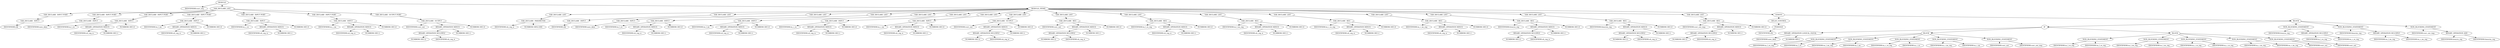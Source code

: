 digraph G {	
ranksep=.25;
	0 [label="MODULE"];
	1 [label="IDENTIFIERS:corr_seq"];
	0 -> 1;
	2 [label="VAR_DECLARE_LIST"];
	0 -> 2;
	3 [label="VAR_DECLARE  INPUT PORT"];
	2 -> 3;
	4 [label="VAR_DECLARE  INPUT"];
	3 -> 4;
	5 [label="IDENTIFIERS:clk"];
	4 -> 5;
	16 [label="VAR_DECLARE  INPUT PORT"];
	2 -> 16;
	17 [label="VAR_DECLARE  INPUT"];
	16 -> 17;
	18 [label="IDENTIFIERS:new_data"];
	17 -> 18;
	29 [label="VAR_DECLARE  INPUT PORT"];
	2 -> 29;
	30 [label="VAR_DECLARE  INPUT"];
	29 -> 30;
	31 [label="IDENTIFIERS:in_l_re"];
	30 -> 31;
	32 [label="BINARY_OPERATION MINUS"];
	30 -> 32;
	33 [label="IDENTIFIERS:sh_reg_w"];
	32 -> 33;
	34 [label="NUMBERS DEC:1"];
	32 -> 34;
	35 [label="NUMBERS DEC:0"];
	30 -> 35;
	44 [label="VAR_DECLARE  INPUT PORT"];
	2 -> 44;
	45 [label="VAR_DECLARE  INPUT"];
	44 -> 45;
	46 [label="IDENTIFIERS:in_l_im"];
	45 -> 46;
	47 [label="BINARY_OPERATION MINUS"];
	45 -> 47;
	48 [label="IDENTIFIERS:sh_reg_w"];
	47 -> 48;
	49 [label="NUMBERS DEC:1"];
	47 -> 49;
	50 [label="NUMBERS DEC:0"];
	45 -> 50;
	59 [label="VAR_DECLARE  INPUT PORT"];
	2 -> 59;
	60 [label="VAR_DECLARE  INPUT"];
	59 -> 60;
	61 [label="IDENTIFIERS:in_r_re"];
	60 -> 61;
	62 [label="BINARY_OPERATION MINUS"];
	60 -> 62;
	63 [label="IDENTIFIERS:sh_reg_w"];
	62 -> 63;
	64 [label="NUMBERS DEC:1"];
	62 -> 64;
	65 [label="NUMBERS DEC:0"];
	60 -> 65;
	74 [label="VAR_DECLARE  INPUT PORT"];
	2 -> 74;
	75 [label="VAR_DECLARE  INPUT"];
	74 -> 75;
	76 [label="IDENTIFIERS:in_r_im"];
	75 -> 76;
	77 [label="BINARY_OPERATION MINUS"];
	75 -> 77;
	78 [label="IDENTIFIERS:sh_reg_w"];
	77 -> 78;
	79 [label="NUMBERS DEC:1"];
	77 -> 79;
	80 [label="NUMBERS DEC:0"];
	75 -> 80;
	89 [label="VAR_DECLARE  OUTPUT PORT"];
	2 -> 89;
	90 [label="VAR_DECLARE  OUTPUT"];
	89 -> 90;
	91 [label="IDENTIFIERS:corr_out"];
	90 -> 91;
	92 [label="BINARY_OPERATION MINUS"];
	90 -> 92;
	93 [label="BINARY_OPERATION MULTIPLY"];
	92 -> 93;
	94 [label="NUMBERS DEC:2"];
	93 -> 94;
	95 [label="IDENTIFIERS:sh_reg_w"];
	93 -> 95;
	96 [label="NUMBERS DEC:1"];
	92 -> 96;
	97 [label="NUMBERS DEC:0"];
	90 -> 97;
	106 [label="MODULE_ITEMS"];
	0 -> 106;
	107 [label="VAR_DECLARE_LIST"];
	106 -> 107;
	108 [label="VAR_DECLARE  PARAMETER"];
	107 -> 108;
	109 [label="IDENTIFIERS:sh_reg_w"];
	108 -> 109;
	114 [label="NUMBERS HEX:1000"];
	108 -> 114;
	115 [label="VAR_DECLARE_LIST"];
	106 -> 115;
	116 [label="VAR_DECLARE  INPUT"];
	115 -> 116;
	117 [label="IDENTIFIERS:clk"];
	116 -> 117;
	123 [label="VAR_DECLARE_LIST"];
	106 -> 123;
	124 [label="VAR_DECLARE  INPUT"];
	123 -> 124;
	125 [label="IDENTIFIERS:new_data"];
	124 -> 125;
	131 [label="VAR_DECLARE_LIST"];
	106 -> 131;
	132 [label="VAR_DECLARE  INPUT"];
	131 -> 132;
	133 [label="IDENTIFIERS:in_l_re"];
	132 -> 133;
	134 [label="BINARY_OPERATION MINUS"];
	132 -> 134;
	135 [label="IDENTIFIERS:sh_reg_w"];
	134 -> 135;
	136 [label="NUMBERS DEC:1"];
	134 -> 136;
	137 [label="NUMBERS DEC:0"];
	132 -> 137;
	141 [label="VAR_DECLARE_LIST"];
	106 -> 141;
	142 [label="VAR_DECLARE  INPUT"];
	141 -> 142;
	143 [label="IDENTIFIERS:in_l_im"];
	142 -> 143;
	144 [label="BINARY_OPERATION MINUS"];
	142 -> 144;
	145 [label="IDENTIFIERS:sh_reg_w"];
	144 -> 145;
	146 [label="NUMBERS DEC:1"];
	144 -> 146;
	147 [label="NUMBERS DEC:0"];
	142 -> 147;
	151 [label="VAR_DECLARE_LIST"];
	106 -> 151;
	152 [label="VAR_DECLARE  INPUT"];
	151 -> 152;
	153 [label="IDENTIFIERS:in_r_re"];
	152 -> 153;
	154 [label="BINARY_OPERATION MINUS"];
	152 -> 154;
	155 [label="IDENTIFIERS:sh_reg_w"];
	154 -> 155;
	156 [label="NUMBERS DEC:1"];
	154 -> 156;
	157 [label="NUMBERS DEC:0"];
	152 -> 157;
	161 [label="VAR_DECLARE_LIST"];
	106 -> 161;
	162 [label="VAR_DECLARE  INPUT"];
	161 -> 162;
	163 [label="IDENTIFIERS:in_r_im"];
	162 -> 163;
	164 [label="BINARY_OPERATION MINUS"];
	162 -> 164;
	165 [label="IDENTIFIERS:sh_reg_w"];
	164 -> 165;
	166 [label="NUMBERS DEC:1"];
	164 -> 166;
	167 [label="NUMBERS DEC:0"];
	162 -> 167;
	171 [label="VAR_DECLARE_LIST"];
	106 -> 171;
	172 [label="VAR_DECLARE  OUTPUT"];
	171 -> 172;
	173 [label="IDENTIFIERS:corr_out"];
	172 -> 173;
	174 [label="BINARY_OPERATION MINUS"];
	172 -> 174;
	175 [label="BINARY_OPERATION MULTIPLY"];
	174 -> 175;
	176 [label="NUMBERS DEC:2"];
	175 -> 176;
	177 [label="IDENTIFIERS:sh_reg_w"];
	175 -> 177;
	178 [label="NUMBERS DEC:1"];
	174 -> 178;
	179 [label="NUMBERS DEC:0"];
	172 -> 179;
	183 [label="VAR_DECLARE_LIST"];
	106 -> 183;
	184 [label="VAR_DECLARE  REG"];
	183 -> 184;
	185 [label="IDENTIFIERS:corr_out"];
	184 -> 185;
	186 [label="BINARY_OPERATION MINUS"];
	184 -> 186;
	187 [label="BINARY_OPERATION MULTIPLY"];
	186 -> 187;
	188 [label="NUMBERS DEC:2"];
	187 -> 188;
	189 [label="IDENTIFIERS:sh_reg_w"];
	187 -> 189;
	190 [label="NUMBERS DEC:1"];
	186 -> 190;
	191 [label="NUMBERS DEC:0"];
	184 -> 191;
	195 [label="VAR_DECLARE_LIST"];
	106 -> 195;
	196 [label="VAR_DECLARE  REG"];
	195 -> 196;
	197 [label="IDENTIFIERS:in_l_re_reg"];
	196 -> 197;
	198 [label="BINARY_OPERATION MINUS"];
	196 -> 198;
	199 [label="IDENTIFIERS:sh_reg_w"];
	198 -> 199;
	200 [label="NUMBERS DEC:1"];
	198 -> 200;
	201 [label="NUMBERS DEC:0"];
	196 -> 201;
	205 [label="VAR_DECLARE_LIST"];
	106 -> 205;
	206 [label="VAR_DECLARE  REG"];
	205 -> 206;
	207 [label="IDENTIFIERS:in_l_im_reg"];
	206 -> 207;
	208 [label="BINARY_OPERATION MINUS"];
	206 -> 208;
	209 [label="IDENTIFIERS:sh_reg_w"];
	208 -> 209;
	210 [label="NUMBERS DEC:1"];
	208 -> 210;
	211 [label="NUMBERS DEC:0"];
	206 -> 211;
	215 [label="VAR_DECLARE_LIST"];
	106 -> 215;
	216 [label="VAR_DECLARE  REG"];
	215 -> 216;
	217 [label="IDENTIFIERS:in_r_re_reg"];
	216 -> 217;
	218 [label="BINARY_OPERATION MINUS"];
	216 -> 218;
	219 [label="IDENTIFIERS:sh_reg_w"];
	218 -> 219;
	220 [label="NUMBERS DEC:1"];
	218 -> 220;
	221 [label="NUMBERS DEC:0"];
	216 -> 221;
	225 [label="VAR_DECLARE_LIST"];
	106 -> 225;
	226 [label="VAR_DECLARE  REG"];
	225 -> 226;
	227 [label="IDENTIFIERS:in_r_im_reg"];
	226 -> 227;
	228 [label="BINARY_OPERATION MINUS"];
	226 -> 228;
	229 [label="IDENTIFIERS:sh_reg_w"];
	228 -> 229;
	230 [label="NUMBERS DEC:1"];
	228 -> 230;
	231 [label="NUMBERS DEC:0"];
	226 -> 231;
	235 [label="VAR_DECLARE_LIST"];
	106 -> 235;
	236 [label="VAR_DECLARE  REG"];
	235 -> 236;
	237 [label="IDENTIFIERS:lrexrre_reg"];
	236 -> 237;
	238 [label="BINARY_OPERATION MINUS"];
	236 -> 238;
	239 [label="BINARY_OPERATION MULTIPLY"];
	238 -> 239;
	240 [label="NUMBERS DEC:2"];
	239 -> 240;
	241 [label="IDENTIFIERS:sh_reg_w"];
	239 -> 241;
	242 [label="NUMBERS DEC:1"];
	238 -> 242;
	243 [label="NUMBERS DEC:0"];
	236 -> 243;
	247 [label="VAR_DECLARE_LIST"];
	106 -> 247;
	248 [label="VAR_DECLARE  REG"];
	247 -> 248;
	249 [label="IDENTIFIERS:limxrim_reg"];
	248 -> 249;
	250 [label="BINARY_OPERATION MINUS"];
	248 -> 250;
	251 [label="BINARY_OPERATION MULTIPLY"];
	250 -> 251;
	252 [label="NUMBERS DEC:2"];
	251 -> 252;
	253 [label="IDENTIFIERS:sh_reg_w"];
	251 -> 253;
	254 [label="NUMBERS DEC:1"];
	250 -> 254;
	255 [label="NUMBERS DEC:0"];
	248 -> 255;
	259 [label="VAR_DECLARE_LIST"];
	106 -> 259;
	260 [label="VAR_DECLARE  REG"];
	259 -> 260;
	261 [label="IDENTIFIERS:corr_out_tmp"];
	260 -> 261;
	262 [label="BINARY_OPERATION MINUS"];
	260 -> 262;
	263 [label="BINARY_OPERATION MULTIPLY"];
	262 -> 263;
	264 [label="NUMBERS DEC:2"];
	263 -> 264;
	265 [label="IDENTIFIERS:sh_reg_w"];
	263 -> 265;
	266 [label="NUMBERS DEC:1"];
	262 -> 266;
	267 [label="NUMBERS DEC:0"];
	260 -> 267;
	271 [label="ALWAYS"];
	106 -> 271;
	272 [label="DELAY_CONTROL"];
	271 -> 272;
	273 [label="POSEDGE"];
	272 -> 273;
	274 [label="IDENTIFIERS:clk"];
	273 -> 274;
	275 [label="BLOCK"];
	271 -> 275;
	276 [label="IF"];
	275 -> 276;
	277 [label="BINARY_OPERATION LOGICAL_EQUAL"];
	276 -> 277;
	278 [label="IDENTIFIERS:new_data"];
	277 -> 278;
	279 [label="NUMBERS BIN:1"];
	277 -> 279;
	280 [label="BLOCK"];
	276 -> 280;
	281 [label="NON_BLOCKING_STATEMENT"];
	280 -> 281;
	282 [label="IDENTIFIERS:in_l_re_reg"];
	281 -> 282;
	283 [label="IDENTIFIERS:in_l_re"];
	281 -> 283;
	284 [label="NON_BLOCKING_STATEMENT"];
	280 -> 284;
	285 [label="IDENTIFIERS:in_l_im_reg"];
	284 -> 285;
	286 [label="IDENTIFIERS:in_l_im"];
	284 -> 286;
	287 [label="NON_BLOCKING_STATEMENT"];
	280 -> 287;
	288 [label="IDENTIFIERS:in_r_re_reg"];
	287 -> 288;
	289 [label="IDENTIFIERS:in_r_re"];
	287 -> 289;
	290 [label="NON_BLOCKING_STATEMENT"];
	280 -> 290;
	291 [label="IDENTIFIERS:in_r_im_reg"];
	290 -> 291;
	292 [label="IDENTIFIERS:in_r_im"];
	290 -> 292;
	293 [label="NON_BLOCKING_STATEMENT"];
	280 -> 293;
	294 [label="IDENTIFIERS:corr_out"];
	293 -> 294;
	295 [label="IDENTIFIERS:corr_out_tmp"];
	293 -> 295;
	296 [label="BLOCK"];
	276 -> 296;
	297 [label="NON_BLOCKING_STATEMENT"];
	296 -> 297;
	298 [label="IDENTIFIERS:in_l_re_reg"];
	297 -> 298;
	299 [label="IDENTIFIERS:in_l_re_reg"];
	297 -> 299;
	300 [label="NON_BLOCKING_STATEMENT"];
	296 -> 300;
	301 [label="IDENTIFIERS:in_l_im_reg"];
	300 -> 301;
	302 [label="IDENTIFIERS:in_l_im_reg"];
	300 -> 302;
	303 [label="NON_BLOCKING_STATEMENT"];
	296 -> 303;
	304 [label="IDENTIFIERS:in_r_re_reg"];
	303 -> 304;
	305 [label="IDENTIFIERS:in_r_re_reg"];
	303 -> 305;
	306 [label="NON_BLOCKING_STATEMENT"];
	296 -> 306;
	307 [label="IDENTIFIERS:in_r_im_reg"];
	306 -> 307;
	308 [label="IDENTIFIERS:in_r_im_reg"];
	306 -> 308;
	309 [label="NON_BLOCKING_STATEMENT"];
	296 -> 309;
	310 [label="IDENTIFIERS:corr_out"];
	309 -> 310;
	311 [label="IDENTIFIERS:corr_out"];
	309 -> 311;
	312 [label="NON_BLOCKING_STATEMENT"];
	275 -> 312;
	313 [label="IDENTIFIERS:lrexrre_reg"];
	312 -> 313;
	314 [label="BINARY_OPERATION MULTIPLY"];
	312 -> 314;
	315 [label="IDENTIFIERS:in_l_re_reg"];
	314 -> 315;
	316 [label="IDENTIFIERS:in_r_re_reg"];
	314 -> 316;
	317 [label="NON_BLOCKING_STATEMENT"];
	275 -> 317;
	318 [label="IDENTIFIERS:limxrim_reg"];
	317 -> 318;
	319 [label="BINARY_OPERATION MULTIPLY"];
	317 -> 319;
	320 [label="IDENTIFIERS:in_l_im_reg"];
	319 -> 320;
	321 [label="IDENTIFIERS:in_r_im_reg"];
	319 -> 321;
	322 [label="NON_BLOCKING_STATEMENT"];
	275 -> 322;
	323 [label="IDENTIFIERS:corr_out_tmp"];
	322 -> 323;
	324 [label="BINARY_OPERATION ADD"];
	322 -> 324;
	325 [label="IDENTIFIERS:lrexrre_reg"];
	324 -> 325;
	326 [label="IDENTIFIERS:limxrim_reg"];
	324 -> 326;
}
